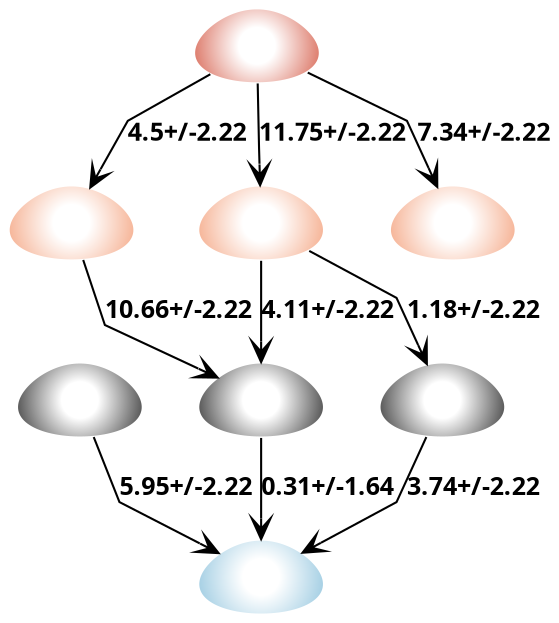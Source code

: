 strict digraph G {
	graph [bb="0,0,287.74,291",
		fontname="sans bold",
		splines=polyline
	];
	node [label="\N"];
	subgraph subgraph_0 {
		graph [label="Neutral charge",
			style=""
		];
		SM08_micro008		 [charge=0,
			color="#ffffff:#333333",
			fontcolor=black,
			fontname="sans bold",
			fontsize=12,
			height=0.5,
			image="Images\Microstates\SM08_micro008.svg",
			label="",
			labelloc=b,
			penwidth=1,
			pos="224.74,103",
			shape=egg,
			style=radial,
			width=0.79843];
		SM08_micro010		 [charge=0,
			color="#ffffff:#333333",
			fontcolor=black,
			fontname="sans bold",
			fontsize=12,
			height=0.5,
			image="Images\Microstates\SM08_micro010.svg",
			label="",
			labelloc=b,
			penwidth=1,
			pos="28.743,103",
			shape=egg,
			style=radial,
			width=0.79843];
		SM08_micro011		 [charge=0,
			color="#ffffff:#333333",
			fontcolor=black,
			fontname="sans bold",
			fontsize=12,
			height=0.5,
			image="Images\Microstates\SM08_micro011.svg",
			label="",
			labelloc=b,
			penwidth=1,
			pos="126.74,103",
			shape=egg,
			style=radial,
			width=0.79843];
	}
	subgraph subgraph_1 {
		graph [label="+1 charge",
			style=""
		];
		SM08_micro002		 [charge=1,
			color="#ffffff:#92c5de",
			fontcolor=black,
			fontname="sans bold",
			fontsize=12,
			height=0.5,
			image="Images\Microstates\SM08_micro002.svg",
			label="",
			labelloc=b,
			penwidth=1,
			pos="126.74,18",
			shape=egg,
			style=radial,
			width=0.79843];
	}
	subgraph "subgraph_-2" {
		graph [label="-2 charge",
			style=""
		];
		SM08_micro004		 [charge=-2,
			color="#ffffff:#d6604d",
			fontcolor=black,
			fontname="sans bold",
			fontsize=12,
			height=0.5,
			image="Images\Microstates\SM08_micro004.svg",
			label="",
			labelloc=b,
			penwidth=1,
			pos="124.74,273",
			shape=egg,
			style=radial,
			width=0.79843];
	}
	subgraph "subgraph_-1" {
		graph [label="-1 charge",
			style=""
		];
		SM08_micro003		 [charge=-1,
			color="#ffffff:#f4a582",
			fontcolor=black,
			fontname="sans bold",
			fontsize=12,
			height=0.5,
			image="Images\Microstates\SM08_micro003.svg",
			label="",
			labelloc=b,
			penwidth=1,
			pos="28.743,188",
			shape=egg,
			style=radial,
			width=0.79843];
		SM08_micro006		 [charge=-1,
			color="#ffffff:#f4a582",
			fontcolor=black,
			fontname="sans bold",
			fontsize=12,
			height=0.5,
			image="Images\Microstates\SM08_micro006.svg",
			label="",
			labelloc=b,
			penwidth=1,
			pos="126.74,188",
			shape=egg,
			style=radial,
			width=0.79843];
		SM08_micro009		 [charge=-1,
			color="#ffffff:#f4a582",
			fontcolor=black,
			fontname="sans bold",
			fontsize=12,
			height=0.5,
			image="Images\Microstates\SM08_micro009.svg",
			label="",
			labelloc=b,
			penwidth=1,
			pos="229.74,188",
			shape=egg,
			style=radial,
			width=0.79843];
	}
	SM08_micro008 -> SM08_micro002	 [SEM=2.22,
		arrowhead=vee,
		fontname="sans bold",
		fontsize=12,
		label="3.74+/-2.22",
		lp="245.24,60.5",
		pKa=3.74,
		pos="e,147.51,28.564 217.05,85.212 210.7,71.37 202.74,54 202.74,54 202.74,54 177.91,42.562 156.63,32.764",
		splines=polyline];
	SM08_micro010 -> SM08_micro002	 [SEM=2.22,
		arrowhead=vee,
		fontname="sans bold",
		fontsize=12,
		label="5.95+/-2.22",
		lp="85.243,60.5",
		pKa=5.95,
		pos="e,105.99,28.196 35.389,85.212 40.868,71.37 47.743,54 47.743,54 47.743,54 74.416,42.183 96.764,32.282",
		splines=polyline];
	SM08_micro011 -> SM08_micro002	 [SEM=1.64,
		arrowhead=vee,
		fontname="sans bold",
		fontsize=12,
		label="0.31+/-1.64",
		lp="164.24,60.5",
		pKa=0.31,
		pos="e,126.74,36.176 126.74,84.802 126.74,73.674 126.74,58.945 126.74,46.244",
		splines=polyline];
	SM08_micro004 -> SM08_micro003	 [SEM=2.22,
		arrowhead=vee,
		fontname="sans bold",
		fontsize=12,
		label="4.5+/-2.22",
		lp="87.243,230.5",
		pKa=4.5,
		pos="e,37.068,204.98 101.1,260.35 80.448,250.16 53.743,237 53.743,237 53.743,237 47.889,225.76 41.846,214.16",
		splines=polyline];
	SM08_micro004 -> SM08_micro006	 [SEM=2.22,
		arrowhead=vee,
		fontname="sans bold",
		fontsize=12,
		label="11.75+/-2.22",
		lp="166.74,230.5",
		pKa=11.75,
		pos="e,126.26,206.09 125.1,254.94 125.39,241.15 125.74,224 125.74,224 125.74,224 125.83,220.82 125.96,216.37",
		splines=polyline];
	SM08_micro004 -> SM08_micro009	 [SEM=2.22,
		arrowhead=vee,
		fontname="sans bold",
		fontsize=12,
		label="7.34+/-2.22",
		lp="250.24,230.5",
		pKa=7.34,
		pos="e,222.3,205.25 149.65,261.5 174.09,251.19 207.74,237 207.74,237 207.74,237 212.83,225.9 218.11,214.38",
		splines=polyline];
	SM08_micro003 -> SM08_micro011	 [SEM=2.22,
		arrowhead=vee,
		fontname="sans bold",
		fontsize=12,
		label="10.66+/-2.22",
		lp="81.743,145.5",
		pKa=10.66,
		pos="e,105.04,112.83 33.008,169.94 36.457,156.15 40.743,139 40.743,139 40.743,139 71,126.69 95.619,116.67",
		splines=polyline];
	SM08_micro006 -> SM08_micro008	 [SEM=2.22,
		arrowhead=vee,
		fontname="sans bold",
		fontsize=12,
		label="1.18+/-2.22",
		lp="245.24,145.5",
		pKa=1.18,
		pos="e,217.3,120.25 150.79,175.93 173.06,165.67 202.74,152 202.74,152 202.74,152 207.83,140.9 213.11,129.38",
		splines=polyline];
	SM08_micro006 -> SM08_micro011	 [SEM=2.22,
		arrowhead=vee,
		fontname="sans bold",
		fontsize=12,
		label="4.11+/-2.22",
		lp="164.24,145.5",
		pKa=4.11,
		pos="e,126.74,121.18 126.74,169.8 126.74,158.67 126.74,143.94 126.74,131.24",
		splines=polyline];
}
